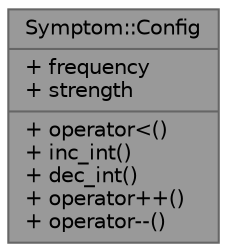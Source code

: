 digraph "Symptom::Config"
{
 // LATEX_PDF_SIZE
  bgcolor="transparent";
  edge [fontname=Helvetica,fontsize=10,labelfontname=Helvetica,labelfontsize=10];
  node [fontname=Helvetica,fontsize=10,shape=box,height=0.2,width=0.4];
  Node1 [shape=record,label="{Symptom::Config\n|+ frequency\l+ strength\l|+ operator\<()\l+ inc_int()\l+ dec_int()\l+ operator++()\l+ operator--()\l}",height=0.2,width=0.4,color="gray40", fillcolor="grey60", style="filled", fontcolor="black",tooltip=" "];
}
